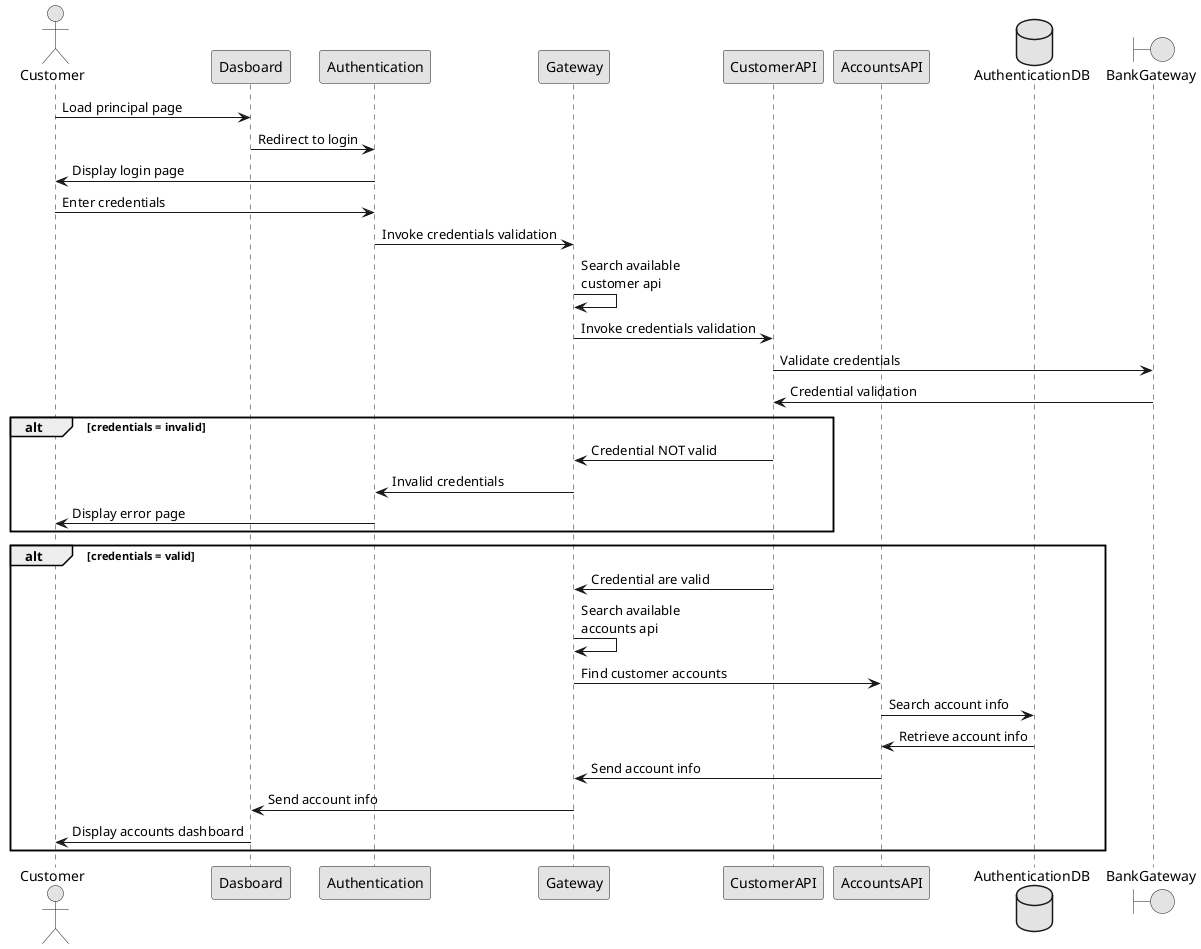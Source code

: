 @startuml "Register new Customers"
skinparam monochrome true
actor Customer

participant Dasboard /'  '/
participant Authentication /'  '/
participant Gateway /'  '/
participant CustomerAPI /'  '/
participant AccountsAPI /'  '/
database AuthenticationDB
boundary BankGateway

Customer-> Dasboard : Load principal page
Dasboard -> Authentication: Redirect to login
Authentication -> Customer: Display login page
Customer -> Authentication: Enter credentials
Authentication -> Gateway: Invoke credentials validation
Gateway -> Gateway: Search available\ncustomer api
Gateway -> CustomerAPI: Invoke credentials validation
CustomerAPI -> BankGateway: Validate credentials
BankGateway -> CustomerAPI: Credential validation

alt credentials = invalid
    CustomerAPI  -> Gateway: Credential NOT valid
    Gateway -> Authentication: Invalid credentials
    Authentication -> Customer: Display error page
end

alt credentials = valid
    CustomerAPI  -> Gateway: Credential are valid
    Gateway -> Gateway: Search available\naccounts api
    Gateway  -> AccountsAPI: Find customer accounts
    AccountsAPI  -> AuthenticationDB: Search account info
    AuthenticationDB  -> AccountsAPI: Retrieve account info
    AccountsAPI -> Gateway: Send account info
    Gateway -> Dasboard: Send account info
    Dasboard -> Customer: Display accounts dashboard

end


@enduml